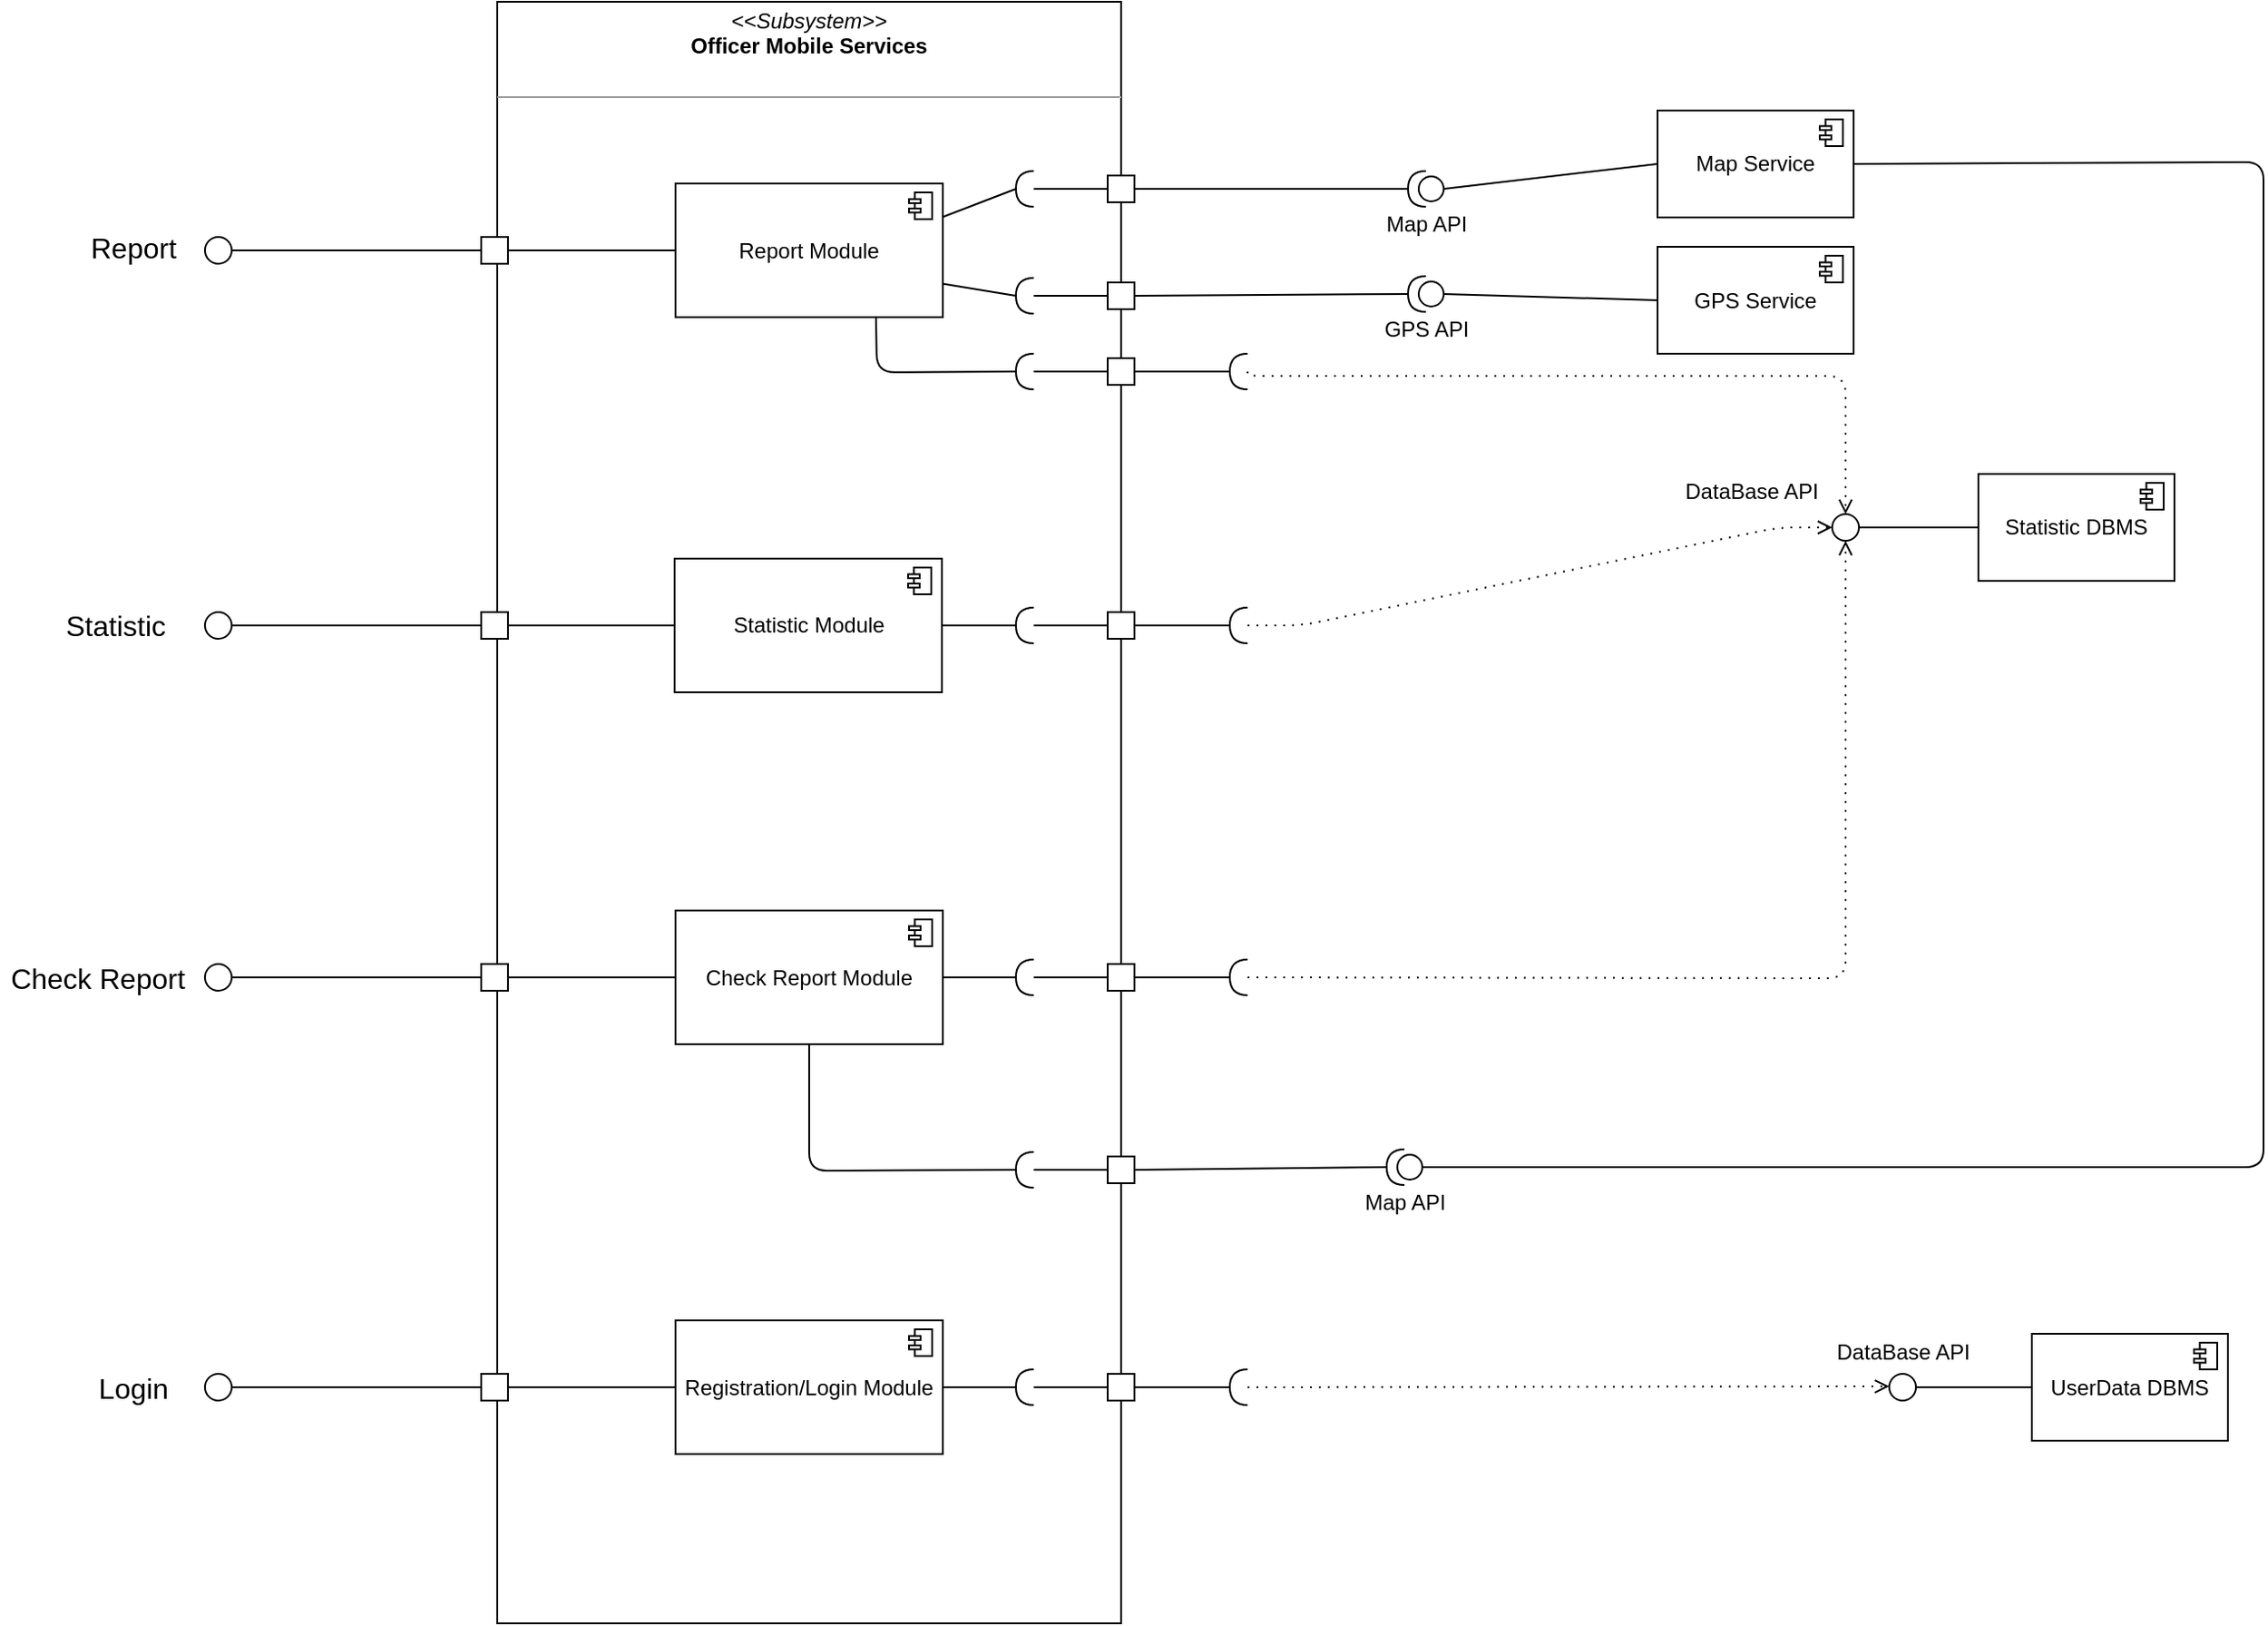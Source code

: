 <mxfile version="12.2.6" type="device" pages="1"><diagram id="7313FzTqsK04Uug-uQVO" name="Page-1"><mxGraphModel dx="1574" dy="800" grid="1" gridSize="10" guides="1" tooltips="1" connect="1" arrows="1" fold="1" page="0" pageScale="1" pageWidth="1169" pageHeight="827" math="0" shadow="0"><root><mxCell id="0"/><mxCell id="1" parent="0"/><mxCell id="FjwU_czPNZbMRuDMUTkE-5" value="&lt;p style=&quot;margin: 0px ; margin-top: 4px ; text-align: center&quot;&gt;&lt;i&gt;&amp;lt;&amp;lt;Subsystem&amp;gt;&amp;gt;&lt;/i&gt;&lt;br&gt;&lt;b&gt;Officer Mobile Services&lt;/b&gt;&lt;/p&gt;&lt;br&gt;&lt;hr size=&quot;1&quot;&gt;&lt;p style=&quot;margin: 0px ; margin-left: 4px&quot;&gt;&lt;br&gt;&lt;/p&gt;" style="verticalAlign=top;align=left;overflow=fill;fontSize=12;fontFamily=Helvetica;html=1;" vertex="1" parent="1"><mxGeometry x="409" y="30" width="350" height="910" as="geometry"/></mxCell><mxCell id="FjwU_czPNZbMRuDMUTkE-6" value="Report Module" style="html=1;outlineConnect=0;whiteSpace=wrap;shape=mxgraph.archimate3.application;appType=comp;archiType=square;" vertex="1" parent="1"><mxGeometry x="509" y="132" width="150" height="75" as="geometry"/></mxCell><mxCell id="FjwU_czPNZbMRuDMUTkE-7" value="Statistic Module" style="html=1;outlineConnect=0;whiteSpace=wrap;shape=mxgraph.archimate3.application;appType=comp;archiType=square;" vertex="1" parent="1"><mxGeometry x="508.5" y="342.5" width="150" height="75" as="geometry"/></mxCell><mxCell id="FjwU_czPNZbMRuDMUTkE-8" value="Check Report Module" style="html=1;outlineConnect=0;whiteSpace=wrap;shape=mxgraph.archimate3.application;appType=comp;archiType=square;" vertex="1" parent="1"><mxGeometry x="509" y="540" width="150" height="75" as="geometry"/></mxCell><mxCell id="FjwU_czPNZbMRuDMUTkE-9" value="Map Service" style="html=1;outlineConnect=0;whiteSpace=wrap;shape=mxgraph.archimate3.application;appType=comp;archiType=square;" vertex="1" parent="1"><mxGeometry x="1060" y="91" width="110" height="60" as="geometry"/></mxCell><mxCell id="FjwU_czPNZbMRuDMUTkE-10" value="GPS Service" style="html=1;outlineConnect=0;whiteSpace=wrap;shape=mxgraph.archimate3.application;appType=comp;archiType=square;" vertex="1" parent="1"><mxGeometry x="1060" y="167.5" width="110" height="60" as="geometry"/></mxCell><mxCell id="FjwU_czPNZbMRuDMUTkE-11" value="&lt;font style=&quot;font-size: 16px&quot;&gt;Report&lt;/font&gt;" style="text;html=1;strokeColor=none;fillColor=none;align=center;verticalAlign=middle;whiteSpace=wrap;rounded=0;" vertex="1" parent="1"><mxGeometry x="160" y="151" width="90" height="33" as="geometry"/></mxCell><mxCell id="FjwU_czPNZbMRuDMUTkE-13" value="" style="ellipse;html=1;verticalLabelPosition=bottom;labelBackgroundColor=#ffffff;verticalAlign=top;fillColor=#ffffff;aspect=fixed;" vertex="1" parent="1"><mxGeometry x="245" y="162" width="15" height="15" as="geometry"/></mxCell><mxCell id="FjwU_czPNZbMRuDMUTkE-14" value="" style="whiteSpace=wrap;html=1;aspect=fixed;" vertex="1" parent="1"><mxGeometry x="400" y="162" width="15" height="15" as="geometry"/></mxCell><mxCell id="FjwU_czPNZbMRuDMUTkE-15" value="" style="endArrow=none;html=1;exitX=1;exitY=0.5;exitDx=0;exitDy=0;entryX=0;entryY=0.5;entryDx=0;entryDy=0;" edge="1" parent="1" source="FjwU_czPNZbMRuDMUTkE-13" target="FjwU_czPNZbMRuDMUTkE-14"><mxGeometry width="50" height="50" relative="1" as="geometry"><mxPoint x="310" y="250" as="sourcePoint"/><mxPoint x="360" y="200" as="targetPoint"/></mxGeometry></mxCell><mxCell id="FjwU_czPNZbMRuDMUTkE-16" value="" style="endArrow=none;html=1;entryX=0;entryY=0.5;entryDx=0;entryDy=0;entryPerimeter=0;exitX=1;exitY=0.5;exitDx=0;exitDy=0;" edge="1" parent="1" source="FjwU_czPNZbMRuDMUTkE-14" target="FjwU_czPNZbMRuDMUTkE-6"><mxGeometry width="50" height="50" relative="1" as="geometry"><mxPoint x="290" y="290" as="sourcePoint"/><mxPoint x="340" y="240" as="targetPoint"/></mxGeometry></mxCell><mxCell id="FjwU_czPNZbMRuDMUTkE-17" value="" style="whiteSpace=wrap;html=1;aspect=fixed;" vertex="1" parent="1"><mxGeometry x="751.5" y="127.5" width="15" height="15" as="geometry"/></mxCell><mxCell id="FjwU_czPNZbMRuDMUTkE-18" value="" style="shape=requiredInterface;html=1;verticalLabelPosition=bottom;direction=west;" vertex="1" parent="1"><mxGeometry x="700" y="125" width="10" height="20" as="geometry"/></mxCell><mxCell id="FjwU_czPNZbMRuDMUTkE-19" value="" style="shape=requiredInterface;html=1;verticalLabelPosition=bottom;direction=west;" vertex="1" parent="1"><mxGeometry x="700" y="185" width="10" height="20" as="geometry"/></mxCell><mxCell id="FjwU_czPNZbMRuDMUTkE-20" value="" style="whiteSpace=wrap;html=1;aspect=fixed;" vertex="1" parent="1"><mxGeometry x="751.5" y="187.5" width="15" height="15" as="geometry"/></mxCell><mxCell id="FjwU_czPNZbMRuDMUTkE-21" value="" style="endArrow=none;html=1;exitX=1;exitY=0.75;exitDx=0;exitDy=0;exitPerimeter=0;entryX=1;entryY=0.5;entryDx=0;entryDy=0;entryPerimeter=0;" edge="1" parent="1" source="FjwU_czPNZbMRuDMUTkE-6" target="FjwU_czPNZbMRuDMUTkE-19"><mxGeometry width="50" height="50" relative="1" as="geometry"><mxPoint x="680" y="290" as="sourcePoint"/><mxPoint x="730" y="240" as="targetPoint"/></mxGeometry></mxCell><mxCell id="FjwU_czPNZbMRuDMUTkE-22" value="" style="endArrow=none;html=1;entryX=0;entryY=0.5;entryDx=0;entryDy=0;" edge="1" parent="1" target="FjwU_czPNZbMRuDMUTkE-20"><mxGeometry width="50" height="50" relative="1" as="geometry"><mxPoint x="710" y="195" as="sourcePoint"/><mxPoint x="710" y="205" as="targetPoint"/></mxGeometry></mxCell><mxCell id="FjwU_czPNZbMRuDMUTkE-23" value="" style="endArrow=none;html=1;exitX=1;exitY=0.25;exitDx=0;exitDy=0;exitPerimeter=0;entryX=1;entryY=0.5;entryDx=0;entryDy=0;entryPerimeter=0;" edge="1" parent="1" source="FjwU_czPNZbMRuDMUTkE-6" target="FjwU_czPNZbMRuDMUTkE-18"><mxGeometry width="50" height="50" relative="1" as="geometry"><mxPoint x="679" y="208.25" as="sourcePoint"/><mxPoint x="720" y="215" as="targetPoint"/></mxGeometry></mxCell><mxCell id="FjwU_czPNZbMRuDMUTkE-24" value="" style="endArrow=none;html=1;entryX=0;entryY=0.5;entryDx=0;entryDy=0;exitX=0;exitY=0.5;exitDx=0;exitDy=0;exitPerimeter=0;" edge="1" parent="1" source="FjwU_czPNZbMRuDMUTkE-18" target="FjwU_czPNZbMRuDMUTkE-17"><mxGeometry width="50" height="50" relative="1" as="geometry"><mxPoint x="720" y="205" as="sourcePoint"/><mxPoint x="761.5" y="205" as="targetPoint"/></mxGeometry></mxCell><mxCell id="FjwU_czPNZbMRuDMUTkE-25" value="Map API" style="shape=providedRequiredInterface;html=1;verticalLabelPosition=bottom;direction=west;" vertex="1" parent="1"><mxGeometry x="920" y="125" width="20" height="20" as="geometry"/></mxCell><mxCell id="FjwU_czPNZbMRuDMUTkE-26" value="GPS API" style="shape=providedRequiredInterface;html=1;verticalLabelPosition=bottom;direction=west;" vertex="1" parent="1"><mxGeometry x="920" y="184" width="20" height="20" as="geometry"/></mxCell><mxCell id="FjwU_czPNZbMRuDMUTkE-27" value="" style="endArrow=none;html=1;entryX=1;entryY=0.5;entryDx=0;entryDy=0;exitX=1;exitY=0.5;exitDx=0;exitDy=0;entryPerimeter=0;" edge="1" parent="1" source="FjwU_czPNZbMRuDMUTkE-20" target="FjwU_czPNZbMRuDMUTkE-26"><mxGeometry width="50" height="50" relative="1" as="geometry"><mxPoint x="720" y="205" as="sourcePoint"/><mxPoint x="761.5" y="205" as="targetPoint"/></mxGeometry></mxCell><mxCell id="FjwU_czPNZbMRuDMUTkE-28" value="" style="endArrow=none;html=1;entryX=1;entryY=0.5;entryDx=0;entryDy=0;exitX=1;exitY=0.5;exitDx=0;exitDy=0;entryPerimeter=0;" edge="1" parent="1" source="FjwU_czPNZbMRuDMUTkE-17" target="FjwU_czPNZbMRuDMUTkE-25"><mxGeometry width="50" height="50" relative="1" as="geometry"><mxPoint x="776.5" y="205" as="sourcePoint"/><mxPoint x="930" y="204" as="targetPoint"/></mxGeometry></mxCell><mxCell id="FjwU_czPNZbMRuDMUTkE-29" value="" style="endArrow=none;html=1;entryX=0;entryY=0.5;entryDx=0;entryDy=0;exitX=0;exitY=0.5;exitDx=0;exitDy=0;entryPerimeter=0;exitPerimeter=0;" edge="1" parent="1" source="FjwU_czPNZbMRuDMUTkE-26" target="FjwU_czPNZbMRuDMUTkE-10"><mxGeometry width="50" height="50" relative="1" as="geometry"><mxPoint x="786.5" y="215" as="sourcePoint"/><mxPoint x="940" y="214" as="targetPoint"/></mxGeometry></mxCell><mxCell id="FjwU_czPNZbMRuDMUTkE-30" value="" style="endArrow=none;html=1;entryX=0;entryY=0.5;entryDx=0;entryDy=0;exitX=0;exitY=0.5;exitDx=0;exitDy=0;entryPerimeter=0;exitPerimeter=0;" edge="1" parent="1" source="FjwU_czPNZbMRuDMUTkE-25" target="FjwU_czPNZbMRuDMUTkE-9"><mxGeometry width="50" height="50" relative="1" as="geometry"><mxPoint x="950" y="204" as="sourcePoint"/><mxPoint x="1070" y="207.5" as="targetPoint"/></mxGeometry></mxCell><mxCell id="FjwU_czPNZbMRuDMUTkE-31" value="Statistic DBMS" style="html=1;outlineConnect=0;whiteSpace=wrap;shape=mxgraph.archimate3.application;appType=comp;archiType=square;" vertex="1" parent="1"><mxGeometry x="1240" y="295" width="110" height="60" as="geometry"/></mxCell><mxCell id="FjwU_czPNZbMRuDMUTkE-32" value="" style="ellipse;html=1;verticalLabelPosition=bottom;labelBackgroundColor=#ffffff;verticalAlign=top;fillColor=#ffffff;aspect=fixed;" vertex="1" parent="1"><mxGeometry x="1158" y="317.5" width="15" height="15" as="geometry"/></mxCell><mxCell id="FjwU_czPNZbMRuDMUTkE-33" value="" style="endArrow=none;html=1;entryX=0;entryY=0.5;entryDx=0;entryDy=0;exitX=1;exitY=0.5;exitDx=0;exitDy=0;entryPerimeter=0;" edge="1" parent="1" source="FjwU_czPNZbMRuDMUTkE-32" target="FjwU_czPNZbMRuDMUTkE-31"><mxGeometry width="50" height="50" relative="1" as="geometry"><mxPoint x="950" y="204" as="sourcePoint"/><mxPoint x="1070" y="207.5" as="targetPoint"/></mxGeometry></mxCell><mxCell id="FjwU_czPNZbMRuDMUTkE-34" value="" style="shape=requiredInterface;html=1;verticalLabelPosition=bottom;direction=west;" vertex="1" parent="1"><mxGeometry x="700" y="227.5" width="10" height="20" as="geometry"/></mxCell><mxCell id="FjwU_czPNZbMRuDMUTkE-35" value="" style="endArrow=none;html=1;entryX=0;entryY=0.5;entryDx=0;entryDy=0;exitX=0;exitY=0.5;exitDx=0;exitDy=0;exitPerimeter=0;" edge="1" parent="1" source="FjwU_czPNZbMRuDMUTkE-34" target="FjwU_czPNZbMRuDMUTkE-36"><mxGeometry width="50" height="50" relative="1" as="geometry"><mxPoint x="720" y="205" as="sourcePoint"/><mxPoint x="761.5" y="205" as="targetPoint"/></mxGeometry></mxCell><mxCell id="FjwU_czPNZbMRuDMUTkE-36" value="" style="whiteSpace=wrap;html=1;aspect=fixed;" vertex="1" parent="1"><mxGeometry x="751.5" y="230" width="15" height="15" as="geometry"/></mxCell><mxCell id="FjwU_czPNZbMRuDMUTkE-37" value="" style="endArrow=none;html=1;entryX=1;entryY=0.5;entryDx=0;entryDy=0;exitX=0.75;exitY=1;exitDx=0;exitDy=0;exitPerimeter=0;entryPerimeter=0;" edge="1" parent="1" source="FjwU_czPNZbMRuDMUTkE-6" target="FjwU_czPNZbMRuDMUTkE-34"><mxGeometry width="50" height="50" relative="1" as="geometry"><mxPoint x="620" y="237" as="sourcePoint"/><mxPoint x="661.5" y="237" as="targetPoint"/><Array as="points"><mxPoint x="622" y="238"/></Array></mxGeometry></mxCell><mxCell id="FjwU_czPNZbMRuDMUTkE-38" value="" style="shape=requiredInterface;html=1;verticalLabelPosition=bottom;direction=west;" vertex="1" parent="1"><mxGeometry x="820" y="227.5" width="10" height="20" as="geometry"/></mxCell><mxCell id="FjwU_czPNZbMRuDMUTkE-39" value="" style="endArrow=none;html=1;entryX=1;entryY=0.5;entryDx=0;entryDy=0;exitX=1;exitY=0.5;exitDx=0;exitDy=0;entryPerimeter=0;" edge="1" parent="1" source="FjwU_czPNZbMRuDMUTkE-36" target="FjwU_czPNZbMRuDMUTkE-38"><mxGeometry width="50" height="50" relative="1" as="geometry"><mxPoint x="720" y="247.5" as="sourcePoint"/><mxPoint x="761.5" y="247.5" as="targetPoint"/></mxGeometry></mxCell><mxCell id="FjwU_czPNZbMRuDMUTkE-41" value="" style="edgeStyle=elbowEdgeStyle;html=1;endArrow=open;elbow=vertical;endFill=0;dashed=1;dashPattern=1 4;exitX=0;exitY=0.5;exitDx=0;exitDy=0;exitPerimeter=0;entryX=0.5;entryY=0;entryDx=0;entryDy=0;" edge="1" parent="1" source="FjwU_czPNZbMRuDMUTkE-38" target="FjwU_czPNZbMRuDMUTkE-32"><mxGeometry width="160" relative="1" as="geometry"><mxPoint x="870" y="250" as="sourcePoint"/><mxPoint x="1030" y="250" as="targetPoint"/><Array as="points"><mxPoint x="910" y="240"/></Array></mxGeometry></mxCell><mxCell id="FjwU_czPNZbMRuDMUTkE-43" value="DataBase API" style="text;html=1;strokeColor=none;fillColor=none;align=center;verticalAlign=middle;whiteSpace=wrap;rounded=0;" vertex="1" parent="1"><mxGeometry x="1068" y="295" width="90" height="20" as="geometry"/></mxCell><mxCell id="FjwU_czPNZbMRuDMUTkE-49" value="" style="shape=requiredInterface;html=1;verticalLabelPosition=bottom;direction=west;" vertex="1" parent="1"><mxGeometry x="700" y="370" width="10" height="20" as="geometry"/></mxCell><mxCell id="FjwU_czPNZbMRuDMUTkE-50" value="" style="endArrow=none;html=1;entryX=0;entryY=0.5;entryDx=0;entryDy=0;exitX=0;exitY=0.5;exitDx=0;exitDy=0;exitPerimeter=0;" edge="1" parent="1" source="FjwU_czPNZbMRuDMUTkE-49" target="FjwU_czPNZbMRuDMUTkE-51"><mxGeometry width="50" height="50" relative="1" as="geometry"><mxPoint x="720" y="347.5" as="sourcePoint"/><mxPoint x="761.5" y="347.5" as="targetPoint"/></mxGeometry></mxCell><mxCell id="FjwU_czPNZbMRuDMUTkE-51" value="" style="whiteSpace=wrap;html=1;aspect=fixed;" vertex="1" parent="1"><mxGeometry x="751.5" y="372.5" width="15" height="15" as="geometry"/></mxCell><mxCell id="FjwU_czPNZbMRuDMUTkE-52" value="" style="shape=requiredInterface;html=1;verticalLabelPosition=bottom;direction=west;" vertex="1" parent="1"><mxGeometry x="820" y="370" width="10" height="20" as="geometry"/></mxCell><mxCell id="FjwU_czPNZbMRuDMUTkE-53" value="" style="endArrow=none;html=1;entryX=1;entryY=0.5;entryDx=0;entryDy=0;exitX=1;exitY=0.5;exitDx=0;exitDy=0;entryPerimeter=0;" edge="1" parent="1" source="FjwU_czPNZbMRuDMUTkE-51" target="FjwU_czPNZbMRuDMUTkE-52"><mxGeometry width="50" height="50" relative="1" as="geometry"><mxPoint x="720" y="390" as="sourcePoint"/><mxPoint x="761.5" y="390" as="targetPoint"/></mxGeometry></mxCell><mxCell id="FjwU_czPNZbMRuDMUTkE-54" value="" style="endArrow=none;html=1;entryX=1;entryY=0.5;entryDx=0;entryDy=0;exitX=1;exitY=0.5;exitDx=0;exitDy=0;exitPerimeter=0;entryPerimeter=0;" edge="1" parent="1" source="FjwU_czPNZbMRuDMUTkE-7" target="FjwU_czPNZbMRuDMUTkE-49"><mxGeometry width="50" height="50" relative="1" as="geometry"><mxPoint x="720" y="390" as="sourcePoint"/><mxPoint x="761.5" y="390" as="targetPoint"/></mxGeometry></mxCell><mxCell id="FjwU_czPNZbMRuDMUTkE-55" value="" style="edgeStyle=entityRelationEdgeStyle;html=1;endArrow=open;elbow=vertical;endFill=0;dashed=1;dashPattern=1 4;exitX=0;exitY=0.5;exitDx=0;exitDy=0;exitPerimeter=0;entryX=0;entryY=0.5;entryDx=0;entryDy=0;" edge="1" parent="1" source="FjwU_czPNZbMRuDMUTkE-52" target="FjwU_czPNZbMRuDMUTkE-32"><mxGeometry width="160" relative="1" as="geometry"><mxPoint x="840.345" y="247.207" as="sourcePoint"/><mxPoint x="1080" y="333" as="targetPoint"/></mxGeometry></mxCell><mxCell id="FjwU_czPNZbMRuDMUTkE-59" value="" style="ellipse;html=1;verticalLabelPosition=bottom;labelBackgroundColor=#ffffff;verticalAlign=top;fillColor=#ffffff;aspect=fixed;" vertex="1" parent="1"><mxGeometry x="245" y="372.5" width="15" height="15" as="geometry"/></mxCell><mxCell id="FjwU_czPNZbMRuDMUTkE-60" value="" style="whiteSpace=wrap;html=1;aspect=fixed;" vertex="1" parent="1"><mxGeometry x="400" y="372.5" width="15" height="15" as="geometry"/></mxCell><mxCell id="FjwU_czPNZbMRuDMUTkE-61" value="" style="endArrow=none;html=1;exitX=1;exitY=0.5;exitDx=0;exitDy=0;entryX=0;entryY=0.5;entryDx=0;entryDy=0;" edge="1" parent="1" source="FjwU_czPNZbMRuDMUTkE-59" target="FjwU_czPNZbMRuDMUTkE-60"><mxGeometry width="50" height="50" relative="1" as="geometry"><mxPoint x="310" y="460.5" as="sourcePoint"/><mxPoint x="360" y="410.5" as="targetPoint"/></mxGeometry></mxCell><mxCell id="FjwU_czPNZbMRuDMUTkE-62" value="&lt;font style=&quot;font-size: 16px&quot;&gt;Statistic&lt;/font&gt;" style="text;html=1;strokeColor=none;fillColor=none;align=center;verticalAlign=middle;whiteSpace=wrap;rounded=0;" vertex="1" parent="1"><mxGeometry x="150" y="363.5" width="90" height="33" as="geometry"/></mxCell><mxCell id="FjwU_czPNZbMRuDMUTkE-63" value="" style="endArrow=none;html=1;exitX=1;exitY=0.5;exitDx=0;exitDy=0;entryX=0;entryY=0.5;entryDx=0;entryDy=0;entryPerimeter=0;" edge="1" parent="1" source="FjwU_czPNZbMRuDMUTkE-60" target="FjwU_czPNZbMRuDMUTkE-7"><mxGeometry width="50" height="50" relative="1" as="geometry"><mxPoint x="270" y="390" as="sourcePoint"/><mxPoint x="410" y="390" as="targetPoint"/></mxGeometry></mxCell><mxCell id="FjwU_czPNZbMRuDMUTkE-74" value="" style="shape=requiredInterface;html=1;verticalLabelPosition=bottom;direction=west;" vertex="1" parent="1"><mxGeometry x="700" y="567.5" width="10" height="20" as="geometry"/></mxCell><mxCell id="FjwU_czPNZbMRuDMUTkE-75" value="" style="endArrow=none;html=1;entryX=0;entryY=0.5;entryDx=0;entryDy=0;exitX=0;exitY=0.5;exitDx=0;exitDy=0;exitPerimeter=0;" edge="1" parent="1" source="FjwU_czPNZbMRuDMUTkE-74" target="FjwU_czPNZbMRuDMUTkE-76"><mxGeometry width="50" height="50" relative="1" as="geometry"><mxPoint x="720" y="545" as="sourcePoint"/><mxPoint x="761.5" y="545" as="targetPoint"/></mxGeometry></mxCell><mxCell id="FjwU_czPNZbMRuDMUTkE-76" value="" style="whiteSpace=wrap;html=1;aspect=fixed;" vertex="1" parent="1"><mxGeometry x="751.5" y="570" width="15" height="15" as="geometry"/></mxCell><mxCell id="FjwU_czPNZbMRuDMUTkE-77" value="" style="shape=requiredInterface;html=1;verticalLabelPosition=bottom;direction=west;" vertex="1" parent="1"><mxGeometry x="820" y="567.5" width="10" height="20" as="geometry"/></mxCell><mxCell id="FjwU_czPNZbMRuDMUTkE-78" value="" style="endArrow=none;html=1;entryX=1;entryY=0.5;entryDx=0;entryDy=0;exitX=1;exitY=0.5;exitDx=0;exitDy=0;entryPerimeter=0;" edge="1" parent="1" source="FjwU_czPNZbMRuDMUTkE-76" target="FjwU_czPNZbMRuDMUTkE-77"><mxGeometry width="50" height="50" relative="1" as="geometry"><mxPoint x="720" y="587.5" as="sourcePoint"/><mxPoint x="761.5" y="587.5" as="targetPoint"/></mxGeometry></mxCell><mxCell id="FjwU_czPNZbMRuDMUTkE-79" value="" style="endArrow=none;html=1;entryX=1;entryY=0.5;entryDx=0;entryDy=0;exitX=1;exitY=0.5;exitDx=0;exitDy=0;exitPerimeter=0;entryPerimeter=0;" edge="1" parent="1" source="FjwU_czPNZbMRuDMUTkE-8" target="FjwU_czPNZbMRuDMUTkE-74"><mxGeometry width="50" height="50" relative="1" as="geometry"><mxPoint x="720" y="587.5" as="sourcePoint"/><mxPoint x="761.5" y="587.5" as="targetPoint"/></mxGeometry></mxCell><mxCell id="FjwU_czPNZbMRuDMUTkE-80" value="" style="edgeStyle=elbowEdgeStyle;html=1;endArrow=open;elbow=vertical;endFill=0;dashed=1;dashPattern=1 4;exitX=0;exitY=0.5;exitDx=0;exitDy=0;exitPerimeter=0;entryX=0.5;entryY=1;entryDx=0;entryDy=0;" edge="1" parent="1" source="FjwU_czPNZbMRuDMUTkE-77" target="FjwU_czPNZbMRuDMUTkE-32"><mxGeometry width="160" relative="1" as="geometry"><mxPoint x="860" y="577.5" as="sourcePoint"/><mxPoint x="1196" y="530.5" as="targetPoint"/><Array as="points"><mxPoint x="1160" y="578"/><mxPoint x="970" y="577.5"/></Array></mxGeometry></mxCell><mxCell id="FjwU_czPNZbMRuDMUTkE-84" value="" style="ellipse;html=1;verticalLabelPosition=bottom;labelBackgroundColor=#ffffff;verticalAlign=top;fillColor=#ffffff;aspect=fixed;" vertex="1" parent="1"><mxGeometry x="245" y="570" width="15" height="15" as="geometry"/></mxCell><mxCell id="FjwU_czPNZbMRuDMUTkE-85" value="" style="whiteSpace=wrap;html=1;aspect=fixed;" vertex="1" parent="1"><mxGeometry x="400" y="570" width="15" height="15" as="geometry"/></mxCell><mxCell id="FjwU_czPNZbMRuDMUTkE-86" value="" style="endArrow=none;html=1;exitX=1;exitY=0.5;exitDx=0;exitDy=0;entryX=0;entryY=0.5;entryDx=0;entryDy=0;" edge="1" parent="1" source="FjwU_czPNZbMRuDMUTkE-84" target="FjwU_czPNZbMRuDMUTkE-85"><mxGeometry width="50" height="50" relative="1" as="geometry"><mxPoint x="310" y="658" as="sourcePoint"/><mxPoint x="360" y="608" as="targetPoint"/></mxGeometry></mxCell><mxCell id="FjwU_czPNZbMRuDMUTkE-87" value="&lt;font style=&quot;font-size: 16px&quot;&gt;Login&lt;/font&gt;" style="text;html=1;strokeColor=none;fillColor=none;align=center;verticalAlign=middle;whiteSpace=wrap;rounded=0;" vertex="1" parent="1"><mxGeometry x="170" y="791" width="70" height="33" as="geometry"/></mxCell><mxCell id="FjwU_czPNZbMRuDMUTkE-89" value="" style="endArrow=none;html=1;entryX=0;entryY=0.5;entryDx=0;entryDy=0;entryPerimeter=0;exitX=1;exitY=0.5;exitDx=0;exitDy=0;" edge="1" parent="1" source="FjwU_czPNZbMRuDMUTkE-85" target="FjwU_czPNZbMRuDMUTkE-8"><mxGeometry width="50" height="50" relative="1" as="geometry"><mxPoint x="270.0" y="587.5" as="sourcePoint"/><mxPoint x="410" y="587.5" as="targetPoint"/></mxGeometry></mxCell><mxCell id="FjwU_czPNZbMRuDMUTkE-91" value="Map API" style="shape=providedRequiredInterface;html=1;verticalLabelPosition=bottom;direction=west;" vertex="1" parent="1"><mxGeometry x="908" y="674" width="20" height="20" as="geometry"/></mxCell><mxCell id="FjwU_czPNZbMRuDMUTkE-92" value="" style="endArrow=none;html=1;entryX=1;entryY=0.5;entryDx=0;entryDy=0;exitX=0;exitY=0.5;exitDx=0;exitDy=0;entryPerimeter=0;exitPerimeter=0;" edge="1" parent="1" source="FjwU_czPNZbMRuDMUTkE-91" target="FjwU_czPNZbMRuDMUTkE-9"><mxGeometry width="50" height="50" relative="1" as="geometry"><mxPoint x="938" y="753" as="sourcePoint"/><mxPoint x="1048" y="670" as="targetPoint"/><Array as="points"><mxPoint x="1400" y="684"/><mxPoint x="1400" y="120"/></Array></mxGeometry></mxCell><mxCell id="FjwU_czPNZbMRuDMUTkE-93" value="" style="whiteSpace=wrap;html=1;aspect=fixed;" vertex="1" parent="1"><mxGeometry x="751.5" y="678" width="15" height="15" as="geometry"/></mxCell><mxCell id="FjwU_czPNZbMRuDMUTkE-94" value="" style="shape=requiredInterface;html=1;verticalLabelPosition=bottom;direction=west;" vertex="1" parent="1"><mxGeometry x="700" y="675.5" width="10" height="20" as="geometry"/></mxCell><mxCell id="FjwU_czPNZbMRuDMUTkE-95" value="" style="endArrow=none;html=1;entryX=0;entryY=0.5;entryDx=0;entryDy=0;exitX=0;exitY=0.5;exitDx=0;exitDy=0;exitPerimeter=0;" edge="1" parent="1" source="FjwU_czPNZbMRuDMUTkE-94" target="FjwU_czPNZbMRuDMUTkE-93"><mxGeometry width="50" height="50" relative="1" as="geometry"><mxPoint x="720" y="755.5" as="sourcePoint"/><mxPoint x="761.5" y="755.5" as="targetPoint"/></mxGeometry></mxCell><mxCell id="FjwU_czPNZbMRuDMUTkE-96" value="" style="endArrow=none;html=1;entryX=1;entryY=0.5;entryDx=0;entryDy=0;exitX=1;exitY=0.5;exitDx=0;exitDy=0;entryPerimeter=0;" edge="1" parent="1" source="FjwU_czPNZbMRuDMUTkE-93" target="FjwU_czPNZbMRuDMUTkE-91"><mxGeometry width="50" height="50" relative="1" as="geometry"><mxPoint x="776.5" y="587.5" as="sourcePoint"/><mxPoint x="830" y="587.5" as="targetPoint"/></mxGeometry></mxCell><mxCell id="FjwU_czPNZbMRuDMUTkE-97" value="" style="endArrow=none;html=1;entryX=1;entryY=0.5;entryDx=0;entryDy=0;exitX=0.5;exitY=1;exitDx=0;exitDy=0;entryPerimeter=0;exitPerimeter=0;" edge="1" parent="1" source="FjwU_czPNZbMRuDMUTkE-8" target="FjwU_czPNZbMRuDMUTkE-94"><mxGeometry width="50" height="50" relative="1" as="geometry"><mxPoint x="786.5" y="597.5" as="sourcePoint"/><mxPoint x="840" y="597.5" as="targetPoint"/><Array as="points"><mxPoint x="584" y="686"/></Array></mxGeometry></mxCell><mxCell id="FjwU_czPNZbMRuDMUTkE-98" value="Registration/Login Module" style="html=1;outlineConnect=0;whiteSpace=wrap;shape=mxgraph.archimate3.application;appType=comp;archiType=square;" vertex="1" parent="1"><mxGeometry x="509" y="770" width="150" height="75" as="geometry"/></mxCell><mxCell id="FjwU_czPNZbMRuDMUTkE-99" value="" style="ellipse;html=1;verticalLabelPosition=bottom;labelBackgroundColor=#ffffff;verticalAlign=top;fillColor=#ffffff;aspect=fixed;" vertex="1" parent="1"><mxGeometry x="245" y="800" width="15" height="15" as="geometry"/></mxCell><mxCell id="FjwU_czPNZbMRuDMUTkE-100" value="" style="whiteSpace=wrap;html=1;aspect=fixed;" vertex="1" parent="1"><mxGeometry x="400" y="800" width="15" height="15" as="geometry"/></mxCell><mxCell id="FjwU_czPNZbMRuDMUTkE-101" value="" style="endArrow=none;html=1;exitX=1;exitY=0.5;exitDx=0;exitDy=0;entryX=0;entryY=0.5;entryDx=0;entryDy=0;" edge="1" parent="1" source="FjwU_czPNZbMRuDMUTkE-99" target="FjwU_czPNZbMRuDMUTkE-100"><mxGeometry width="50" height="50" relative="1" as="geometry"><mxPoint x="310" y="888" as="sourcePoint"/><mxPoint x="360" y="838" as="targetPoint"/></mxGeometry></mxCell><mxCell id="FjwU_czPNZbMRuDMUTkE-102" value="&lt;font style=&quot;font-size: 16px&quot;&gt;Check Report&lt;/font&gt;" style="text;html=1;strokeColor=none;fillColor=none;align=center;verticalAlign=middle;whiteSpace=wrap;rounded=0;" vertex="1" parent="1"><mxGeometry x="130" y="561" width="110" height="33" as="geometry"/></mxCell><mxCell id="FjwU_czPNZbMRuDMUTkE-103" value="" style="endArrow=none;html=1;entryX=0;entryY=0.5;entryDx=0;entryDy=0;entryPerimeter=0;exitX=1;exitY=0.5;exitDx=0;exitDy=0;" edge="1" parent="1" source="FjwU_czPNZbMRuDMUTkE-100" target="FjwU_czPNZbMRuDMUTkE-98"><mxGeometry width="50" height="50" relative="1" as="geometry"><mxPoint x="430" y="808" as="sourcePoint"/><mxPoint x="485" y="870.0" as="targetPoint"/></mxGeometry></mxCell><mxCell id="FjwU_czPNZbMRuDMUTkE-104" value="UserData DBMS" style="html=1;outlineConnect=0;whiteSpace=wrap;shape=mxgraph.archimate3.application;appType=comp;archiType=square;" vertex="1" parent="1"><mxGeometry x="1270" y="777.5" width="110" height="60" as="geometry"/></mxCell><mxCell id="FjwU_czPNZbMRuDMUTkE-121" value="" style="shape=requiredInterface;html=1;verticalLabelPosition=bottom;direction=west;" vertex="1" parent="1"><mxGeometry x="700" y="797.5" width="10" height="20" as="geometry"/></mxCell><mxCell id="FjwU_czPNZbMRuDMUTkE-122" value="" style="endArrow=none;html=1;entryX=0;entryY=0.5;entryDx=0;entryDy=0;exitX=0;exitY=0.5;exitDx=0;exitDy=0;exitPerimeter=0;" edge="1" parent="1" source="FjwU_czPNZbMRuDMUTkE-121" target="FjwU_czPNZbMRuDMUTkE-123"><mxGeometry width="50" height="50" relative="1" as="geometry"><mxPoint x="720" y="775" as="sourcePoint"/><mxPoint x="761.5" y="775" as="targetPoint"/></mxGeometry></mxCell><mxCell id="FjwU_czPNZbMRuDMUTkE-123" value="" style="whiteSpace=wrap;html=1;aspect=fixed;" vertex="1" parent="1"><mxGeometry x="751.5" y="800" width="15" height="15" as="geometry"/></mxCell><mxCell id="FjwU_czPNZbMRuDMUTkE-124" value="" style="shape=requiredInterface;html=1;verticalLabelPosition=bottom;direction=west;" vertex="1" parent="1"><mxGeometry x="820" y="797.5" width="10" height="20" as="geometry"/></mxCell><mxCell id="FjwU_czPNZbMRuDMUTkE-125" value="" style="endArrow=none;html=1;entryX=1;entryY=0.5;entryDx=0;entryDy=0;exitX=1;exitY=0.5;exitDx=0;exitDy=0;entryPerimeter=0;" edge="1" parent="1" source="FjwU_czPNZbMRuDMUTkE-123" target="FjwU_czPNZbMRuDMUTkE-124"><mxGeometry width="50" height="50" relative="1" as="geometry"><mxPoint x="720" y="817.5" as="sourcePoint"/><mxPoint x="761.5" y="817.5" as="targetPoint"/></mxGeometry></mxCell><mxCell id="FjwU_czPNZbMRuDMUTkE-126" value="" style="endArrow=none;html=1;entryX=1;entryY=0.5;entryDx=0;entryDy=0;exitX=1;exitY=0.5;exitDx=0;exitDy=0;exitPerimeter=0;entryPerimeter=0;" edge="1" parent="1" source="FjwU_czPNZbMRuDMUTkE-98" target="FjwU_czPNZbMRuDMUTkE-121"><mxGeometry width="50" height="50" relative="1" as="geometry"><mxPoint x="720" y="695.5" as="sourcePoint"/><mxPoint x="761.5" y="695.5" as="targetPoint"/></mxGeometry></mxCell><mxCell id="FjwU_czPNZbMRuDMUTkE-127" value="" style="edgeStyle=elbowEdgeStyle;html=1;endArrow=open;elbow=vertical;endFill=0;dashed=1;dashPattern=1 4;exitX=0;exitY=0.5;exitDx=0;exitDy=0;exitPerimeter=0;entryX=0;entryY=0.5;entryDx=0;entryDy=0;" edge="1" parent="1" source="FjwU_czPNZbMRuDMUTkE-124" target="FjwU_czPNZbMRuDMUTkE-129"><mxGeometry width="160" relative="1" as="geometry"><mxPoint x="869.845" y="810.448" as="sourcePoint"/><mxPoint x="1140" y="800" as="targetPoint"/><Array as="points"><mxPoint x="1140" y="807"/><mxPoint x="1130" y="840"/><mxPoint x="1250" y="793"/><mxPoint x="1050" y="800"/><mxPoint x="1199.5" y="811"/><mxPoint x="1009.5" y="810.5"/></Array></mxGeometry></mxCell><mxCell id="FjwU_czPNZbMRuDMUTkE-129" value="" style="ellipse;html=1;verticalLabelPosition=bottom;labelBackgroundColor=#ffffff;verticalAlign=top;fillColor=#ffffff;aspect=fixed;" vertex="1" parent="1"><mxGeometry x="1190" y="800" width="15" height="15" as="geometry"/></mxCell><mxCell id="FjwU_czPNZbMRuDMUTkE-132" value="" style="endArrow=none;html=1;entryX=0;entryY=0.5;entryDx=0;entryDy=0;exitX=1;exitY=0.5;exitDx=0;exitDy=0;entryPerimeter=0;" edge="1" parent="1" source="FjwU_czPNZbMRuDMUTkE-129" target="FjwU_czPNZbMRuDMUTkE-104"><mxGeometry width="50" height="50" relative="1" as="geometry"><mxPoint x="1210" y="769.5" as="sourcePoint"/><mxPoint x="1251.5" y="769.5" as="targetPoint"/></mxGeometry></mxCell><mxCell id="FjwU_czPNZbMRuDMUTkE-133" value="DataBase API" style="text;html=1;strokeColor=none;fillColor=none;align=center;verticalAlign=middle;whiteSpace=wrap;rounded=0;" vertex="1" parent="1"><mxGeometry x="1152.5" y="777.5" width="90" height="20" as="geometry"/></mxCell></root></mxGraphModel></diagram></mxfile>